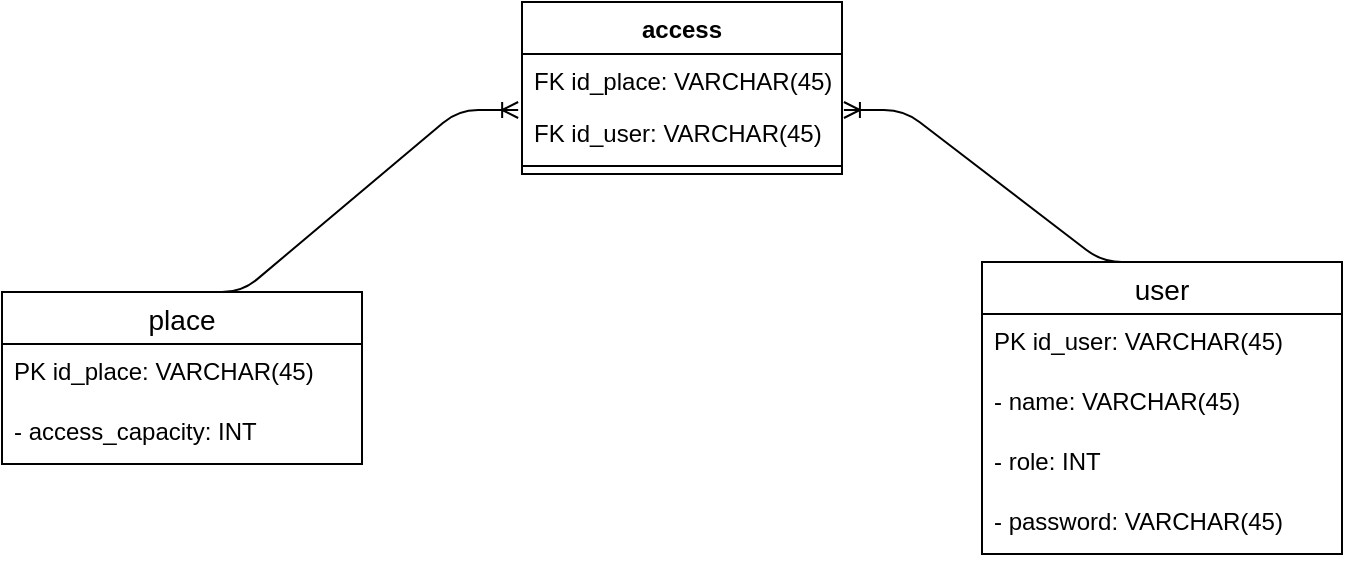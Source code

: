 <mxfile version="14.5.10" type="github">
  <diagram id="pMr2-8Fk7_t-RmYYnqNG" name="SP1">
    <mxGraphModel dx="824" dy="494" grid="1" gridSize="10" guides="1" tooltips="1" connect="1" arrows="1" fold="1" page="1" pageScale="1" pageWidth="827" pageHeight="1169" math="0" shadow="0">
      <root>
        <mxCell id="LHjxUZURgRBe0jZGBRI_-0" />
        <mxCell id="LHjxUZURgRBe0jZGBRI_-1" parent="LHjxUZURgRBe0jZGBRI_-0" />
        <mxCell id="lI-SlKPDaQr7FkSFVkiH-47" value="user" style="swimlane;fontStyle=0;childLayout=stackLayout;horizontal=1;startSize=26;horizontalStack=0;resizeParent=1;resizeParentMax=0;resizeLast=0;collapsible=1;marginBottom=0;align=center;fontSize=14;" parent="LHjxUZURgRBe0jZGBRI_-1" vertex="1">
          <mxGeometry x="530" y="480" width="180" height="146" as="geometry" />
        </mxCell>
        <mxCell id="lI-SlKPDaQr7FkSFVkiH-48" value="PK id_user: VARCHAR(45)" style="text;strokeColor=none;fillColor=none;spacingLeft=4;spacingRight=4;overflow=hidden;rotatable=0;points=[[0,0.5],[1,0.5]];portConstraint=eastwest;fontSize=12;" parent="lI-SlKPDaQr7FkSFVkiH-47" vertex="1">
          <mxGeometry y="26" width="180" height="30" as="geometry" />
        </mxCell>
        <mxCell id="lI-SlKPDaQr7FkSFVkiH-49" value="- name: VARCHAR(45)" style="text;strokeColor=none;fillColor=none;spacingLeft=4;spacingRight=4;overflow=hidden;rotatable=0;points=[[0,0.5],[1,0.5]];portConstraint=eastwest;fontSize=12;" parent="lI-SlKPDaQr7FkSFVkiH-47" vertex="1">
          <mxGeometry y="56" width="180" height="30" as="geometry" />
        </mxCell>
        <mxCell id="lI-SlKPDaQr7FkSFVkiH-50" value="- role: INT" style="text;strokeColor=none;fillColor=none;spacingLeft=4;spacingRight=4;overflow=hidden;rotatable=0;points=[[0,0.5],[1,0.5]];portConstraint=eastwest;fontSize=12;" parent="lI-SlKPDaQr7FkSFVkiH-47" vertex="1">
          <mxGeometry y="86" width="180" height="30" as="geometry" />
        </mxCell>
        <mxCell id="5WBtqXstfrGItNk_PKjU-0" value="- password: VARCHAR(45)" style="text;strokeColor=none;fillColor=none;spacingLeft=4;spacingRight=4;overflow=hidden;rotatable=0;points=[[0,0.5],[1,0.5]];portConstraint=eastwest;fontSize=12;" parent="lI-SlKPDaQr7FkSFVkiH-47" vertex="1">
          <mxGeometry y="116" width="180" height="30" as="geometry" />
        </mxCell>
        <mxCell id="oRBmgzt-8Y2a6KrssLJI-8" value="place" style="swimlane;fontStyle=0;childLayout=stackLayout;horizontal=1;startSize=26;horizontalStack=0;resizeParent=1;resizeParentMax=0;resizeLast=0;collapsible=1;marginBottom=0;align=center;fontSize=14;" parent="LHjxUZURgRBe0jZGBRI_-1" vertex="1">
          <mxGeometry x="40" y="495" width="180" height="86" as="geometry" />
        </mxCell>
        <mxCell id="oRBmgzt-8Y2a6KrssLJI-9" value="PK id_place: VARCHAR(45)" style="text;strokeColor=none;fillColor=none;spacingLeft=4;spacingRight=4;overflow=hidden;rotatable=0;points=[[0,0.5],[1,0.5]];portConstraint=eastwest;fontSize=12;" parent="oRBmgzt-8Y2a6KrssLJI-8" vertex="1">
          <mxGeometry y="26" width="180" height="30" as="geometry" />
        </mxCell>
        <mxCell id="oRBmgzt-8Y2a6KrssLJI-10" value="- access_capacity: INT" style="text;strokeColor=none;fillColor=none;spacingLeft=4;spacingRight=4;overflow=hidden;rotatable=0;points=[[0,0.5],[1,0.5]];portConstraint=eastwest;fontSize=12;" parent="oRBmgzt-8Y2a6KrssLJI-8" vertex="1">
          <mxGeometry y="56" width="180" height="30" as="geometry" />
        </mxCell>
        <mxCell id="5WBtqXstfrGItNk_PKjU-5" value="access" style="swimlane;fontStyle=1;align=center;verticalAlign=top;childLayout=stackLayout;horizontal=1;startSize=26;horizontalStack=0;resizeParent=1;resizeParentMax=0;resizeLast=0;collapsible=1;marginBottom=0;" parent="LHjxUZURgRBe0jZGBRI_-1" vertex="1">
          <mxGeometry x="300" y="350" width="160" height="86" as="geometry" />
        </mxCell>
        <mxCell id="5WBtqXstfrGItNk_PKjU-6" value="FK id_place: VARCHAR(45)" style="text;strokeColor=none;fillColor=none;align=left;verticalAlign=top;spacingLeft=4;spacingRight=4;overflow=hidden;rotatable=0;points=[[0,0.5],[1,0.5]];portConstraint=eastwest;" parent="5WBtqXstfrGItNk_PKjU-5" vertex="1">
          <mxGeometry y="26" width="160" height="26" as="geometry" />
        </mxCell>
        <mxCell id="5WBtqXstfrGItNk_PKjU-11" value="FK id_user: VARCHAR(45)" style="text;strokeColor=none;fillColor=none;align=left;verticalAlign=top;spacingLeft=4;spacingRight=4;overflow=hidden;rotatable=0;points=[[0,0.5],[1,0.5]];portConstraint=eastwest;" parent="5WBtqXstfrGItNk_PKjU-5" vertex="1">
          <mxGeometry y="52" width="160" height="26" as="geometry" />
        </mxCell>
        <mxCell id="5WBtqXstfrGItNk_PKjU-7" value="" style="line;strokeWidth=1;fillColor=none;align=left;verticalAlign=middle;spacingTop=-1;spacingLeft=3;spacingRight=3;rotatable=0;labelPosition=right;points=[];portConstraint=eastwest;" parent="5WBtqXstfrGItNk_PKjU-5" vertex="1">
          <mxGeometry y="78" width="160" height="8" as="geometry" />
        </mxCell>
        <mxCell id="5WBtqXstfrGItNk_PKjU-9" value="" style="edgeStyle=entityRelationEdgeStyle;fontSize=12;html=1;endArrow=ERoneToMany;exitX=0.5;exitY=0;exitDx=0;exitDy=0;entryX=-0.012;entryY=1.077;entryDx=0;entryDy=0;entryPerimeter=0;" parent="LHjxUZURgRBe0jZGBRI_-1" source="oRBmgzt-8Y2a6KrssLJI-8" target="5WBtqXstfrGItNk_PKjU-6" edge="1">
          <mxGeometry width="100" height="100" relative="1" as="geometry">
            <mxPoint x="350" y="570" as="sourcePoint" />
            <mxPoint x="450" y="470" as="targetPoint" />
          </mxGeometry>
        </mxCell>
        <mxCell id="5WBtqXstfrGItNk_PKjU-10" value="" style="edgeStyle=entityRelationEdgeStyle;fontSize=12;html=1;endArrow=ERoneToMany;exitX=0.5;exitY=0;exitDx=0;exitDy=0;entryX=1.006;entryY=0.077;entryDx=0;entryDy=0;entryPerimeter=0;" parent="LHjxUZURgRBe0jZGBRI_-1" source="lI-SlKPDaQr7FkSFVkiH-47" target="5WBtqXstfrGItNk_PKjU-11" edge="1">
          <mxGeometry width="100" height="100" relative="1" as="geometry">
            <mxPoint x="140" y="505" as="sourcePoint" />
            <mxPoint x="308.08" y="414.002" as="targetPoint" />
          </mxGeometry>
        </mxCell>
      </root>
    </mxGraphModel>
  </diagram>
</mxfile>
